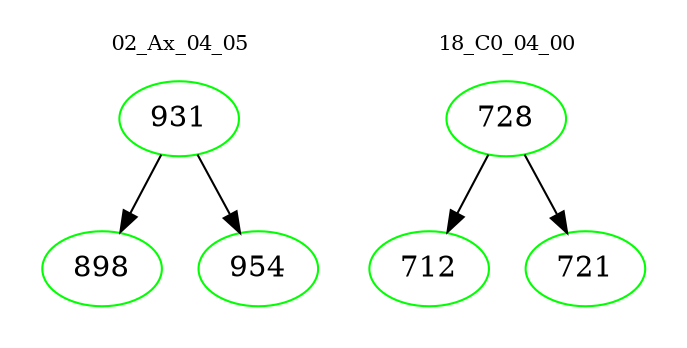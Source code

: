 digraph{
subgraph cluster_0 {
color = white
label = "02_Ax_04_05";
fontsize=10;
T0_931 [label="931", color="green"]
T0_931 -> T0_898 [color="black"]
T0_898 [label="898", color="green"]
T0_931 -> T0_954 [color="black"]
T0_954 [label="954", color="green"]
}
subgraph cluster_1 {
color = white
label = "18_C0_04_00";
fontsize=10;
T1_728 [label="728", color="green"]
T1_728 -> T1_712 [color="black"]
T1_712 [label="712", color="green"]
T1_728 -> T1_721 [color="black"]
T1_721 [label="721", color="green"]
}
}
